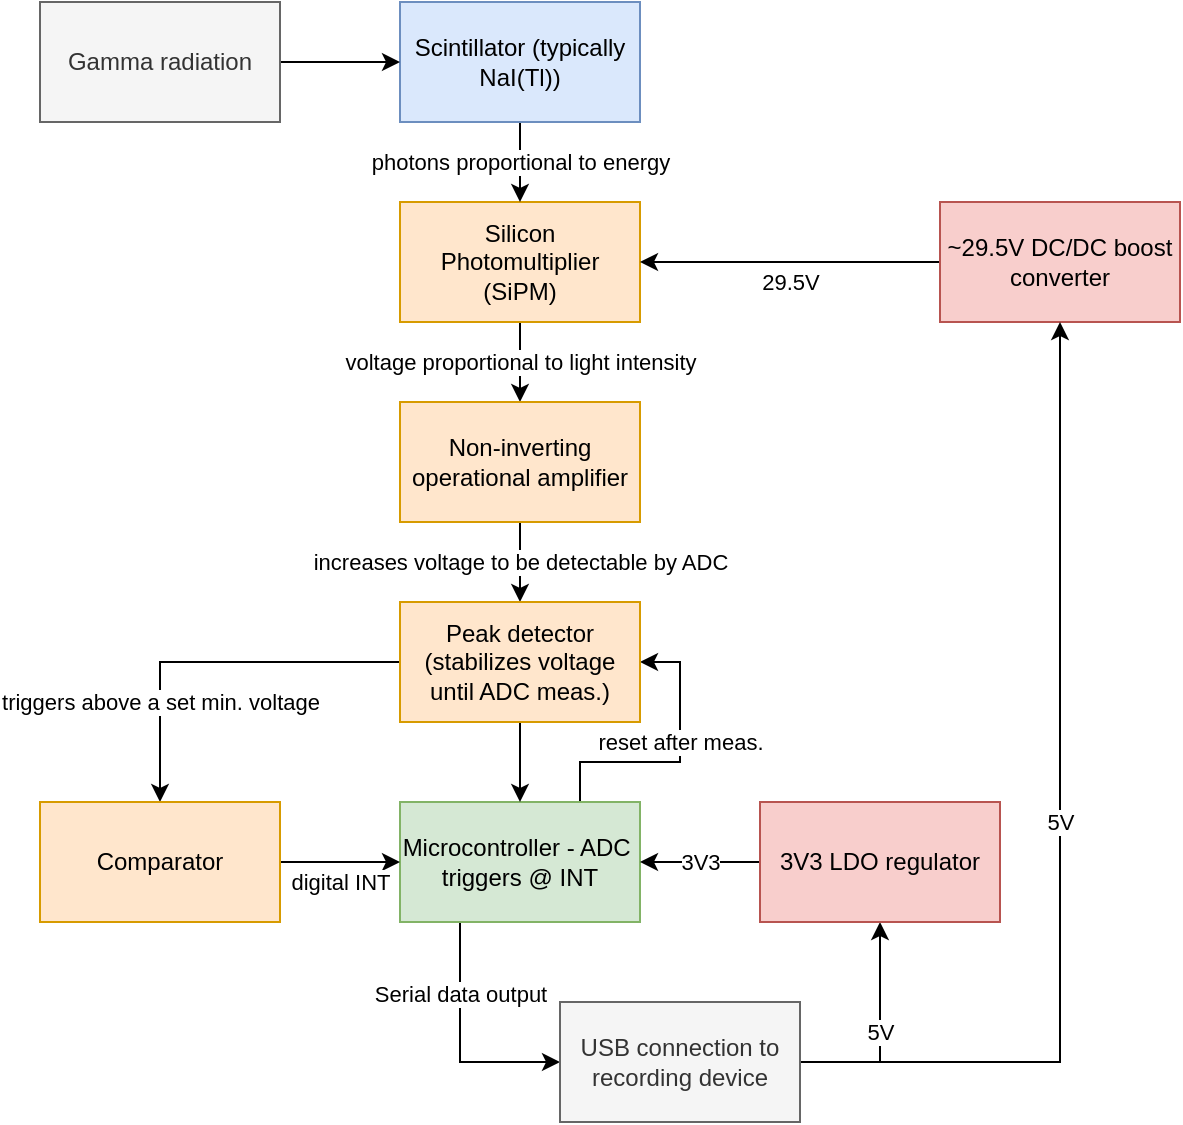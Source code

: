 <mxfile version="15.5.5" type="device"><diagram id="vb6zBb3L11A06OVCk6hn" name="Page-1"><mxGraphModel dx="1422" dy="752" grid="1" gridSize="10" guides="1" tooltips="1" connect="1" arrows="1" fold="1" page="1" pageScale="1" pageWidth="827" pageHeight="1169" math="0" shadow="0"><root><mxCell id="0"/><mxCell id="1" parent="0"/><mxCell id="ESJ81A9Y0B0kTKX32nv2-44" value="Serial data output" style="edgeStyle=orthogonalEdgeStyle;rounded=0;orthogonalLoop=1;jettySize=auto;html=1;exitX=0.25;exitY=1;exitDx=0;exitDy=0;entryX=0;entryY=0.5;entryDx=0;entryDy=0;" parent="1" source="ESJ81A9Y0B0kTKX32nv2-1" target="ESJ81A9Y0B0kTKX32nv2-7" edge="1"><mxGeometry x="-0.4" relative="1" as="geometry"><mxPoint as="offset"/></mxGeometry></mxCell><mxCell id="ESJ81A9Y0B0kTKX32nv2-50" value="reset after meas." style="edgeStyle=orthogonalEdgeStyle;rounded=0;orthogonalLoop=1;jettySize=auto;html=1;exitX=0.75;exitY=0;exitDx=0;exitDy=0;entryX=1;entryY=0.5;entryDx=0;entryDy=0;" parent="1" source="ESJ81A9Y0B0kTKX32nv2-1" target="ESJ81A9Y0B0kTKX32nv2-31" edge="1"><mxGeometry x="0.143" relative="1" as="geometry"><mxPoint as="offset"/></mxGeometry></mxCell><mxCell id="ESJ81A9Y0B0kTKX32nv2-1" value="Microcontroller - ADC&amp;nbsp; triggers @ INT" style="rounded=0;whiteSpace=wrap;html=1;fillColor=#d5e8d4;strokeColor=#82b366;" parent="1" vertex="1"><mxGeometry x="340" y="540" width="120" height="60" as="geometry"/></mxCell><mxCell id="ESJ81A9Y0B0kTKX32nv2-13" value="voltage proportional to light intensity" style="edgeStyle=orthogonalEdgeStyle;rounded=0;orthogonalLoop=1;jettySize=auto;html=1;entryX=0.5;entryY=0;entryDx=0;entryDy=0;" parent="1" source="ESJ81A9Y0B0kTKX32nv2-2" target="ESJ81A9Y0B0kTKX32nv2-29" edge="1"><mxGeometry relative="1" as="geometry"><mxPoint x="400" y="350" as="targetPoint"/></mxGeometry></mxCell><mxCell id="ESJ81A9Y0B0kTKX32nv2-2" value="Silicon Photomultiplier (SiPM)" style="rounded=0;whiteSpace=wrap;html=1;fillColor=#ffe6cc;strokeColor=#d79b00;" parent="1" vertex="1"><mxGeometry x="340" y="240" width="120" height="60" as="geometry"/></mxCell><mxCell id="ESJ81A9Y0B0kTKX32nv2-11" value="&lt;div&gt;photons proportional to energy&lt;br&gt;&lt;/div&gt;" style="edgeStyle=orthogonalEdgeStyle;rounded=0;orthogonalLoop=1;jettySize=auto;html=1;" parent="1" source="ESJ81A9Y0B0kTKX32nv2-3" target="ESJ81A9Y0B0kTKX32nv2-2" edge="1"><mxGeometry relative="1" as="geometry"/></mxCell><mxCell id="ESJ81A9Y0B0kTKX32nv2-3" value="Scintillator (typically NaI(Tl))" style="rounded=0;whiteSpace=wrap;html=1;fillColor=#dae8fc;strokeColor=#6c8ebf;" parent="1" vertex="1"><mxGeometry x="340" y="140" width="120" height="60" as="geometry"/></mxCell><mxCell id="ESJ81A9Y0B0kTKX32nv2-10" value="" style="edgeStyle=orthogonalEdgeStyle;rounded=0;orthogonalLoop=1;jettySize=auto;html=1;" parent="1" source="ESJ81A9Y0B0kTKX32nv2-4" target="ESJ81A9Y0B0kTKX32nv2-3" edge="1"><mxGeometry relative="1" as="geometry"/></mxCell><mxCell id="ESJ81A9Y0B0kTKX32nv2-4" value="&lt;div&gt;Gamma radiation&lt;/div&gt;" style="rounded=0;whiteSpace=wrap;html=1;fillColor=#f5f5f5;strokeColor=#666666;fontColor=#333333;" parent="1" vertex="1"><mxGeometry x="160" y="140" width="120" height="60" as="geometry"/></mxCell><mxCell id="ESJ81A9Y0B0kTKX32nv2-12" value="29.5V" style="edgeStyle=orthogonalEdgeStyle;rounded=0;orthogonalLoop=1;jettySize=auto;html=1;" parent="1" source="ESJ81A9Y0B0kTKX32nv2-6" target="ESJ81A9Y0B0kTKX32nv2-2" edge="1"><mxGeometry y="10" relative="1" as="geometry"><mxPoint as="offset"/></mxGeometry></mxCell><mxCell id="ESJ81A9Y0B0kTKX32nv2-6" value="~29.5V DC/DC boost converter" style="rounded=0;whiteSpace=wrap;html=1;fillColor=#f8cecc;strokeColor=#b85450;" parent="1" vertex="1"><mxGeometry x="610" y="240" width="120" height="60" as="geometry"/></mxCell><mxCell id="nHTWEI43xN0QH56a4sRn-6" value="5V" style="edgeStyle=orthogonalEdgeStyle;rounded=0;orthogonalLoop=1;jettySize=auto;html=1;exitX=1;exitY=0.5;exitDx=0;exitDy=0;entryX=0.5;entryY=1;entryDx=0;entryDy=0;" edge="1" parent="1" source="ESJ81A9Y0B0kTKX32nv2-7" target="ESJ81A9Y0B0kTKX32nv2-6"><mxGeometry relative="1" as="geometry"/></mxCell><mxCell id="nHTWEI43xN0QH56a4sRn-8" value="5V" style="edgeStyle=orthogonalEdgeStyle;rounded=0;orthogonalLoop=1;jettySize=auto;html=1;exitX=1;exitY=0.5;exitDx=0;exitDy=0;entryX=0.5;entryY=1;entryDx=0;entryDy=0;" edge="1" parent="1" source="ESJ81A9Y0B0kTKX32nv2-7" target="ESJ81A9Y0B0kTKX32nv2-8"><mxGeometry relative="1" as="geometry"/></mxCell><mxCell id="ESJ81A9Y0B0kTKX32nv2-7" value="&lt;div&gt;USB connection to recording device&lt;/div&gt;" style="rounded=0;whiteSpace=wrap;html=1;fillColor=#f5f5f5;fontColor=#333333;strokeColor=#666666;" parent="1" vertex="1"><mxGeometry x="420" y="640" width="120" height="60" as="geometry"/></mxCell><mxCell id="nHTWEI43xN0QH56a4sRn-4" value="3V3" style="edgeStyle=orthogonalEdgeStyle;rounded=0;orthogonalLoop=1;jettySize=auto;html=1;" edge="1" parent="1" source="ESJ81A9Y0B0kTKX32nv2-8" target="ESJ81A9Y0B0kTKX32nv2-1"><mxGeometry relative="1" as="geometry"/></mxCell><mxCell id="ESJ81A9Y0B0kTKX32nv2-8" value="3V3 LDO regulator" style="rounded=0;whiteSpace=wrap;html=1;fillColor=#f8cecc;strokeColor=#b85450;" parent="1" vertex="1"><mxGeometry x="520" y="540" width="120" height="60" as="geometry"/></mxCell><mxCell id="ESJ81A9Y0B0kTKX32nv2-35" value="increases voltage to be detectable by ADC" style="edgeStyle=orthogonalEdgeStyle;rounded=0;orthogonalLoop=1;jettySize=auto;html=1;" parent="1" source="ESJ81A9Y0B0kTKX32nv2-29" target="ESJ81A9Y0B0kTKX32nv2-31" edge="1"><mxGeometry relative="1" as="geometry"/></mxCell><mxCell id="ESJ81A9Y0B0kTKX32nv2-29" value="Non-inverting operational amplifier" style="rounded=0;whiteSpace=wrap;html=1;fillColor=#ffe6cc;strokeColor=#d79b00;" parent="1" vertex="1"><mxGeometry x="340" y="340" width="120" height="60" as="geometry"/></mxCell><mxCell id="ESJ81A9Y0B0kTKX32nv2-36" value="" style="edgeStyle=orthogonalEdgeStyle;rounded=0;orthogonalLoop=1;jettySize=auto;html=1;" parent="1" source="ESJ81A9Y0B0kTKX32nv2-31" target="ESJ81A9Y0B0kTKX32nv2-1" edge="1"><mxGeometry relative="1" as="geometry"/></mxCell><mxCell id="ESJ81A9Y0B0kTKX32nv2-42" value="triggers above a set min. voltage" style="edgeStyle=orthogonalEdgeStyle;rounded=0;orthogonalLoop=1;jettySize=auto;html=1;exitX=0;exitY=0.5;exitDx=0;exitDy=0;entryX=0.5;entryY=0;entryDx=0;entryDy=0;" parent="1" source="ESJ81A9Y0B0kTKX32nv2-31" target="ESJ81A9Y0B0kTKX32nv2-41" edge="1"><mxGeometry x="0.474" relative="1" as="geometry"><mxPoint as="offset"/></mxGeometry></mxCell><mxCell id="ESJ81A9Y0B0kTKX32nv2-31" value="Peak detector (stabilizes voltage until ADC meas.)" style="rounded=0;whiteSpace=wrap;html=1;fillColor=#ffe6cc;strokeColor=#d79b00;" parent="1" vertex="1"><mxGeometry x="340" y="440" width="120" height="60" as="geometry"/></mxCell><mxCell id="ESJ81A9Y0B0kTKX32nv2-43" value="digital INT" style="edgeStyle=orthogonalEdgeStyle;rounded=0;orthogonalLoop=1;jettySize=auto;html=1;" parent="1" source="ESJ81A9Y0B0kTKX32nv2-41" target="ESJ81A9Y0B0kTKX32nv2-1" edge="1"><mxGeometry y="-10" relative="1" as="geometry"><mxPoint as="offset"/></mxGeometry></mxCell><mxCell id="ESJ81A9Y0B0kTKX32nv2-41" value="Comparator" style="rounded=0;whiteSpace=wrap;html=1;fillColor=#ffe6cc;strokeColor=#d79b00;" parent="1" vertex="1"><mxGeometry x="160" y="540" width="120" height="60" as="geometry"/></mxCell></root></mxGraphModel></diagram></mxfile>